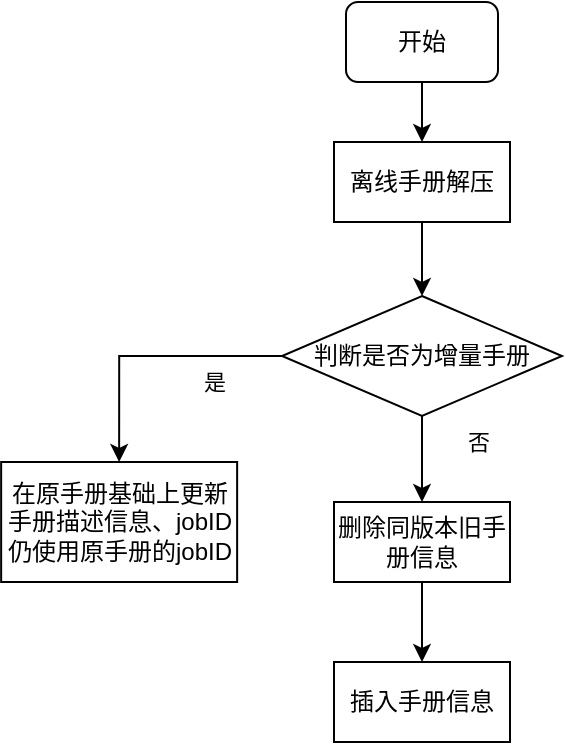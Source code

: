 <mxfile version="20.8.23" type="github">
  <diagram name="第 1 页" id="abJZbId-rL2KZnV-gO2B">
    <mxGraphModel dx="600" dy="327" grid="1" gridSize="10" guides="1" tooltips="1" connect="1" arrows="1" fold="1" page="1" pageScale="1" pageWidth="827" pageHeight="1169" math="0" shadow="0">
      <root>
        <mxCell id="0" />
        <mxCell id="1" parent="0" />
        <mxCell id="caB3qnpmkLnkEY1W6klu-3" value="" style="edgeStyle=orthogonalEdgeStyle;rounded=0;orthogonalLoop=1;jettySize=auto;html=1;" edge="1" parent="1" source="caB3qnpmkLnkEY1W6klu-1" target="caB3qnpmkLnkEY1W6klu-2">
          <mxGeometry relative="1" as="geometry" />
        </mxCell>
        <mxCell id="caB3qnpmkLnkEY1W6klu-1" value="开始" style="rounded=1;whiteSpace=wrap;html=1;" vertex="1" parent="1">
          <mxGeometry x="354" y="50" width="76" height="40" as="geometry" />
        </mxCell>
        <mxCell id="caB3qnpmkLnkEY1W6klu-6" style="edgeStyle=orthogonalEdgeStyle;rounded=0;orthogonalLoop=1;jettySize=auto;html=1;" edge="1" parent="1" source="caB3qnpmkLnkEY1W6klu-2" target="caB3qnpmkLnkEY1W6klu-5">
          <mxGeometry relative="1" as="geometry" />
        </mxCell>
        <mxCell id="caB3qnpmkLnkEY1W6klu-2" value="离线手册解压" style="rounded=0;whiteSpace=wrap;html=1;" vertex="1" parent="1">
          <mxGeometry x="348" y="120" width="88" height="40" as="geometry" />
        </mxCell>
        <mxCell id="caB3qnpmkLnkEY1W6klu-8" style="edgeStyle=orthogonalEdgeStyle;rounded=0;orthogonalLoop=1;jettySize=auto;html=1;entryX=0.5;entryY=0;entryDx=0;entryDy=0;exitX=0;exitY=0.5;exitDx=0;exitDy=0;" edge="1" parent="1" source="caB3qnpmkLnkEY1W6klu-5" target="caB3qnpmkLnkEY1W6klu-7">
          <mxGeometry relative="1" as="geometry" />
        </mxCell>
        <mxCell id="caB3qnpmkLnkEY1W6klu-11" value="是" style="edgeLabel;html=1;align=center;verticalAlign=middle;resizable=0;points=[];" vertex="1" connectable="0" parent="caB3qnpmkLnkEY1W6klu-8">
          <mxGeometry x="-0.265" y="1" relative="1" as="geometry">
            <mxPoint x="15" y="12" as="offset" />
          </mxGeometry>
        </mxCell>
        <mxCell id="caB3qnpmkLnkEY1W6klu-10" style="edgeStyle=orthogonalEdgeStyle;rounded=0;orthogonalLoop=1;jettySize=auto;html=1;entryX=0.5;entryY=0;entryDx=0;entryDy=0;" edge="1" parent="1" source="caB3qnpmkLnkEY1W6klu-5" target="caB3qnpmkLnkEY1W6klu-9">
          <mxGeometry relative="1" as="geometry" />
        </mxCell>
        <mxCell id="caB3qnpmkLnkEY1W6klu-5" value="判断是否为增量手册" style="rhombus;whiteSpace=wrap;html=1;" vertex="1" parent="1">
          <mxGeometry x="322" y="197" width="140" height="60" as="geometry" />
        </mxCell>
        <mxCell id="caB3qnpmkLnkEY1W6klu-7" value="在原手册基础上更新手册描述信息、jobID仍使用原手册的jobID" style="rounded=0;whiteSpace=wrap;html=1;" vertex="1" parent="1">
          <mxGeometry x="181.57" y="280" width="118" height="60" as="geometry" />
        </mxCell>
        <mxCell id="caB3qnpmkLnkEY1W6klu-14" style="edgeStyle=orthogonalEdgeStyle;rounded=0;orthogonalLoop=1;jettySize=auto;html=1;entryX=0.5;entryY=0;entryDx=0;entryDy=0;" edge="1" parent="1" source="caB3qnpmkLnkEY1W6klu-9" target="caB3qnpmkLnkEY1W6klu-13">
          <mxGeometry relative="1" as="geometry" />
        </mxCell>
        <mxCell id="caB3qnpmkLnkEY1W6klu-9" value="删除同版本旧手册信息" style="rounded=0;whiteSpace=wrap;html=1;" vertex="1" parent="1">
          <mxGeometry x="348" y="300" width="88" height="40" as="geometry" />
        </mxCell>
        <mxCell id="caB3qnpmkLnkEY1W6klu-12" value="否" style="edgeLabel;html=1;align=center;verticalAlign=middle;resizable=0;points=[];" vertex="1" connectable="0" parent="1">
          <mxGeometry x="299.571" y="250" as="geometry">
            <mxPoint x="120" y="20" as="offset" />
          </mxGeometry>
        </mxCell>
        <mxCell id="caB3qnpmkLnkEY1W6klu-13" value="插入手册信息" style="rounded=0;whiteSpace=wrap;html=1;" vertex="1" parent="1">
          <mxGeometry x="348" y="380" width="88" height="40" as="geometry" />
        </mxCell>
      </root>
    </mxGraphModel>
  </diagram>
</mxfile>
